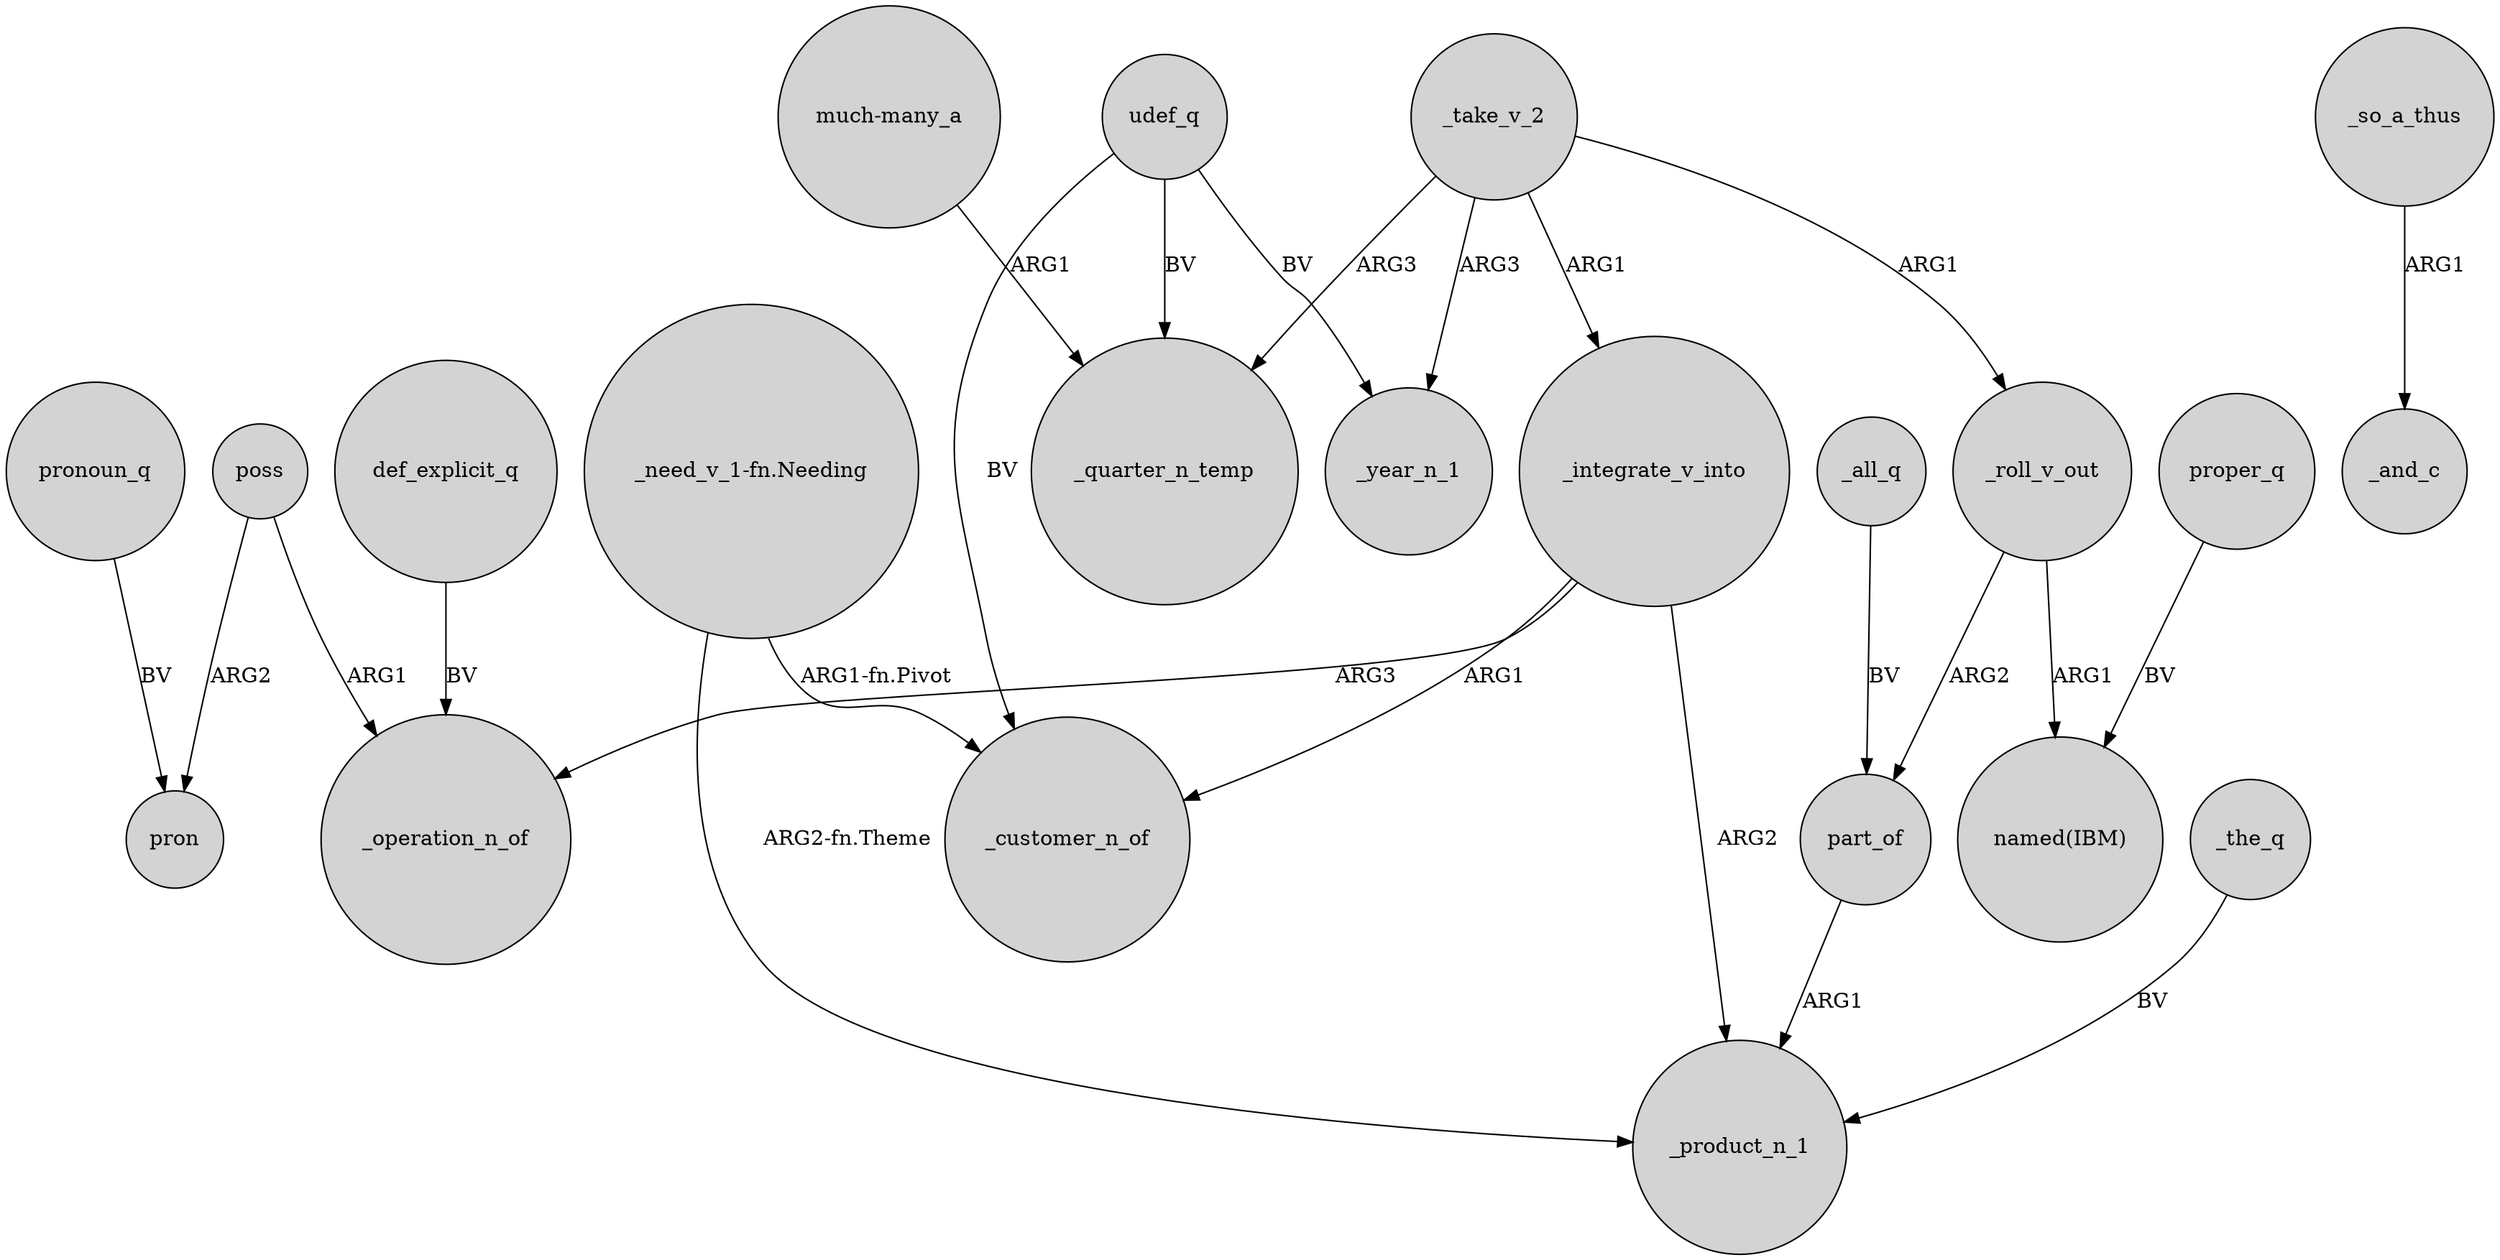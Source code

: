 digraph {
	node [shape=circle style=filled]
	_roll_v_out -> part_of [label=ARG2]
	"much-many_a" -> _quarter_n_temp [label=ARG1]
	_all_q -> part_of [label=BV]
	poss -> pron [label=ARG2]
	"_need_v_1-fn.Needing" -> _product_n_1 [label="ARG2-fn.Theme"]
	poss -> _operation_n_of [label=ARG1]
	_take_v_2 -> _year_n_1 [label=ARG3]
	_so_a_thus -> _and_c [label=ARG1]
	proper_q -> "named(IBM)" [label=BV]
	_integrate_v_into -> _customer_n_of [label=ARG1]
	pronoun_q -> pron [label=BV]
	def_explicit_q -> _operation_n_of [label=BV]
	"_need_v_1-fn.Needing" -> _customer_n_of [label="ARG1-fn.Pivot"]
	udef_q -> _customer_n_of [label=BV]
	part_of -> _product_n_1 [label=ARG1]
	_roll_v_out -> "named(IBM)" [label=ARG1]
	_take_v_2 -> _integrate_v_into [label=ARG1]
	_the_q -> _product_n_1 [label=BV]
	_take_v_2 -> _roll_v_out [label=ARG1]
	udef_q -> _year_n_1 [label=BV]
	_integrate_v_into -> _operation_n_of [label=ARG3]
	_integrate_v_into -> _product_n_1 [label=ARG2]
	udef_q -> _quarter_n_temp [label=BV]
	_take_v_2 -> _quarter_n_temp [label=ARG3]
}
